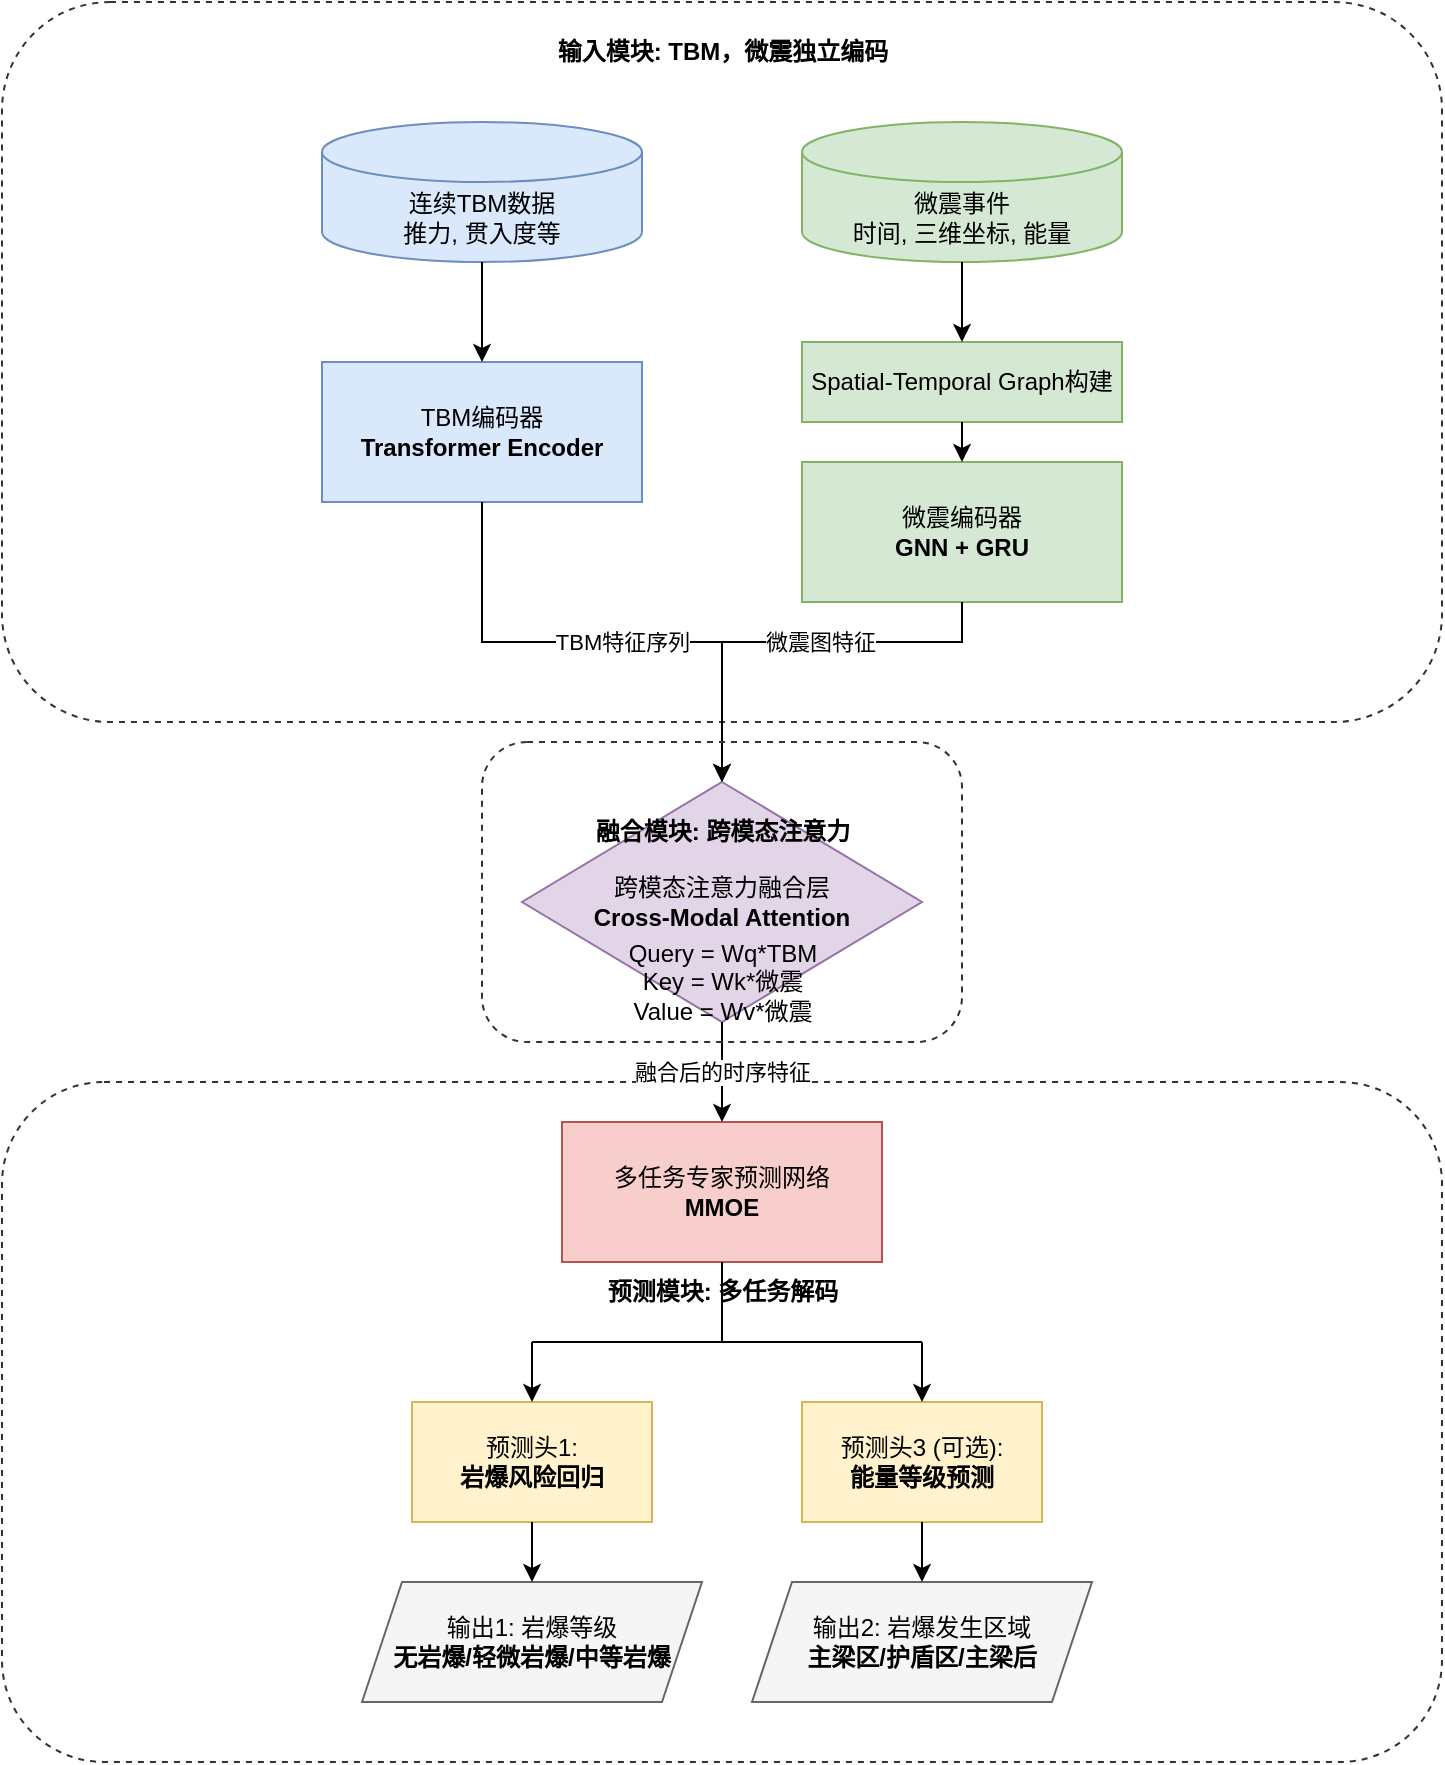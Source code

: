 <mxfile version="27.1.4">
  <diagram name="Page-1" id="NHhMc8hHbGFYD58Z5W1f">
    <mxGraphModel dx="1148" dy="789" grid="1" gridSize="10" guides="1" tooltips="1" connect="1" arrows="1" fold="1" page="1" pageScale="1" pageWidth="827" pageHeight="1169" math="0" shadow="0">
      <root>
        <mxCell id="0" />
        <mxCell id="1" parent="0" />
        <mxCell id="FqFrVolzEPRRc96D3bEb-33" value="" style="rounded=1;whiteSpace=wrap;html=1;dashed=1;fillColor=none;strokeColor=#333333;" vertex="1" parent="1">
          <mxGeometry x="480" y="800" width="720" height="340" as="geometry" />
        </mxCell>
        <mxCell id="FqFrVolzEPRRc96D3bEb-29" value="" style="rounded=1;whiteSpace=wrap;html=1;dashed=1;fillColor=none;strokeColor=#333333;" vertex="1" parent="1">
          <mxGeometry x="480" y="260" width="720" height="360" as="geometry" />
        </mxCell>
        <mxCell id="FqFrVolzEPRRc96D3bEb-1" value="连续TBM数据&lt;br&gt;推力, 贯入度等" style="shape=cylinder3;whiteSpace=wrap;html=1;boundedLbl=1;backgroundOutline=1;size=15;fillColor=#dae8fc;strokeColor=#6c8ebf;" vertex="1" parent="1">
          <mxGeometry x="640" y="320" width="160" height="70" as="geometry" />
        </mxCell>
        <mxCell id="FqFrVolzEPRRc96D3bEb-2" value="微震事件&lt;br&gt;时间, 三维坐标, 能量" style="shape=cylinder3;whiteSpace=wrap;html=1;boundedLbl=1;backgroundOutline=1;size=15;fillColor=#d5e8d4;strokeColor=#82b366;" vertex="1" parent="1">
          <mxGeometry x="880" y="320" width="160" height="70" as="geometry" />
        </mxCell>
        <mxCell id="FqFrVolzEPRRc96D3bEb-3" value="TBM编码器&lt;br&gt;&lt;b&gt;Transformer Encoder&lt;/b&gt;" style="rounded=0;whiteSpace=wrap;html=1;fillColor=#dae8fc;strokeColor=#6c8ebf;" vertex="1" parent="1">
          <mxGeometry x="640" y="440" width="160" height="70" as="geometry" />
        </mxCell>
        <mxCell id="FqFrVolzEPRRc96D3bEb-4" value="" style="endArrow=classic;html=1;rounded=0;" edge="1" parent="1" source="FqFrVolzEPRRc96D3bEb-1" target="FqFrVolzEPRRc96D3bEb-3">
          <mxGeometry width="50" height="50" relative="1" as="geometry">
            <mxPoint x="900" y="490" as="sourcePoint" />
            <mxPoint x="950" y="440" as="targetPoint" />
          </mxGeometry>
        </mxCell>
        <mxCell id="FqFrVolzEPRRc96D3bEb-5" value="&lt;span style=&quot;text-align: start; white-space: pre;&quot; data-slate-fragment=&quot;JTVCJTdCJTIydHlwZSUyMiUzQSUyMnBhcmFncmFwaCUyMiUyQyUyMmNoaWxkcmVuJTIyJTNBJTVCJTdCJTIyaWQlMjIlM0ElMjJ6eWI5ZHZhTVdCJTIyJTJDJTIycGFyYUlkeCUyMiUzQTAlMkMlMjJzcmMlMjIlM0ElMjJzcGF0aWFsLXRlbXBvcmFsJTIwZ3JhcGglMjIlMkMlMjJkc3QlMjIlM0ElMjIlRTYlOTclQjYlRTclQTklQkElRTUlOUIlQkUlMjIlMkMlMjJtZXRhZGF0YSUyMiUzQSUyMiUyMiUyQyUyMm1hdGNoZXMlMjIlM0FudWxsJTJDJTIybWV0YURhdGElMjIlM0ElNUIlNUQlMkMlMjJ0ZXh0JTIyJTNBJTIyc3BhdGlhbC10ZW1wb3JhbCUyMGdyYXBoJTIyJTdEJTVEJTdEJTVE&quot;&gt;Spatial-Temporal Graph&lt;/span&gt;构建" style="rounded=0;whiteSpace=wrap;html=1;fillColor=#d5e8d4;strokeColor=#82b366;" vertex="1" parent="1">
          <mxGeometry x="880" y="430" width="160" height="40" as="geometry" />
        </mxCell>
        <mxCell id="FqFrVolzEPRRc96D3bEb-6" value="" style="endArrow=classic;html=1;rounded=0;" edge="1" parent="1" source="FqFrVolzEPRRc96D3bEb-2" target="FqFrVolzEPRRc96D3bEb-5">
          <mxGeometry width="50" height="50" relative="1" as="geometry">
            <mxPoint x="750" y="500" as="sourcePoint" />
            <mxPoint x="800" y="450" as="targetPoint" />
          </mxGeometry>
        </mxCell>
        <mxCell id="FqFrVolzEPRRc96D3bEb-7" value="微震编码器&lt;br&gt;&lt;b&gt;GNN + GRU&lt;/b&gt;" style="rounded=0;whiteSpace=wrap;html=1;fillColor=#d5e8d4;strokeColor=#82b366;" vertex="1" parent="1">
          <mxGeometry x="880" y="490" width="160" height="70" as="geometry" />
        </mxCell>
        <mxCell id="FqFrVolzEPRRc96D3bEb-8" value="" style="endArrow=classic;html=1;rounded=0;" edge="1" parent="1" source="FqFrVolzEPRRc96D3bEb-5" target="FqFrVolzEPRRc96D3bEb-7">
          <mxGeometry width="50" height="50" relative="1" as="geometry">
            <mxPoint x="970" y="410" as="sourcePoint" />
            <mxPoint x="970" y="460" as="targetPoint" />
          </mxGeometry>
        </mxCell>
        <mxCell id="FqFrVolzEPRRc96D3bEb-9" value="跨模态注意力融合层&lt;br&gt;&lt;b&gt;Cross-Modal Attention&lt;/b&gt;" style="rhombus;whiteSpace=wrap;html=1;rounded=0;fillColor=#e1d5e7;strokeColor=#9673a6;" vertex="1" parent="1">
          <mxGeometry x="740" y="650" width="200" height="120" as="geometry" />
        </mxCell>
        <mxCell id="FqFrVolzEPRRc96D3bEb-10" value="TBM特征序列" style="edgeStyle=orthogonalEdgeStyle;rounded=0;orthogonalLoop=1;jettySize=auto;html=1;entryX=0.5;entryY=0;entryDx=0;entryDy=0;exitX=0.5;exitY=1;exitDx=0;exitDy=0;" edge="1" parent="1" source="FqFrVolzEPRRc96D3bEb-3" target="FqFrVolzEPRRc96D3bEb-9">
          <mxGeometry x="0.076" relative="1" as="geometry">
            <mxPoint x="640" y="650" as="targetPoint" />
            <Array as="points">
              <mxPoint x="720" y="580" />
              <mxPoint x="840" y="580" />
            </Array>
            <mxPoint as="offset" />
          </mxGeometry>
        </mxCell>
        <mxCell id="FqFrVolzEPRRc96D3bEb-11" value="微震图特征" style="edgeStyle=orthogonalEdgeStyle;rounded=0;orthogonalLoop=1;jettySize=auto;html=1;entryX=0.5;entryY=0;" edge="1" parent="1" source="FqFrVolzEPRRc96D3bEb-7" target="FqFrVolzEPRRc96D3bEb-9">
          <mxGeometry x="-0.143" relative="1" as="geometry">
            <mxPoint x="1040" y="650" as="targetPoint" />
            <Array as="points">
              <mxPoint x="840" y="580" />
            </Array>
            <mxPoint x="-1" as="offset" />
          </mxGeometry>
        </mxCell>
        <mxCell id="FqFrVolzEPRRc96D3bEb-12" value="多任务专家预测网络&lt;br&gt;&lt;b&gt;MMOE&lt;/b&gt;" style="rounded=0;whiteSpace=wrap;html=1;fillColor=#f8cecc;strokeColor=#b85450;" vertex="1" parent="1">
          <mxGeometry x="760" y="820" width="160" height="70" as="geometry" />
        </mxCell>
        <mxCell id="FqFrVolzEPRRc96D3bEb-13" value="融合后的时序特征" style="endArrow=classic;html=1;rounded=0;" edge="1" parent="1" source="FqFrVolzEPRRc96D3bEb-9" target="FqFrVolzEPRRc96D3bEb-12">
          <mxGeometry width="50" height="50" relative="1" as="geometry">
            <mxPoint x="830" y="760" as="sourcePoint" />
            <mxPoint x="880" y="710" as="targetPoint" />
          </mxGeometry>
        </mxCell>
        <mxCell id="FqFrVolzEPRRc96D3bEb-14" value="" style="endArrow=none;html=1;rounded=0;exitX=0.5;exitY=1;exitDx=0;exitDy=0;" edge="1" parent="1" source="FqFrVolzEPRRc96D3bEb-12">
          <mxGeometry width="50" height="50" relative="1" as="geometry">
            <mxPoint x="830" y="910" as="sourcePoint" />
            <mxPoint x="840" y="930" as="targetPoint" />
          </mxGeometry>
        </mxCell>
        <mxCell id="FqFrVolzEPRRc96D3bEb-15" value="" style="endArrow=none;html=1;rounded=0;" edge="1" parent="1">
          <mxGeometry width="50" height="50" relative="1" as="geometry">
            <mxPoint x="745" y="930" as="sourcePoint" />
            <mxPoint x="940" y="930" as="targetPoint" />
          </mxGeometry>
        </mxCell>
        <mxCell id="FqFrVolzEPRRc96D3bEb-16" value="预测头1:&lt;br&gt;&lt;b&gt;岩爆风险回归&lt;/b&gt;" style="rounded=0;whiteSpace=wrap;html=1;fillColor=#fff2cc;strokeColor=#d6b656;" vertex="1" parent="1">
          <mxGeometry x="685" y="960" width="120" height="60" as="geometry" />
        </mxCell>
        <mxCell id="FqFrVolzEPRRc96D3bEb-18" value="预测头3 (可选):&lt;br&gt;&lt;b&gt;能量等级预测&lt;/b&gt;" style="rounded=0;whiteSpace=wrap;html=1;fillColor=#fff2cc;strokeColor=#d6b656;" vertex="1" parent="1">
          <mxGeometry x="880" y="960" width="120" height="60" as="geometry" />
        </mxCell>
        <mxCell id="FqFrVolzEPRRc96D3bEb-19" value="" style="endArrow=classic;html=1;rounded=0;entryX=0.5;entryY=0;entryDx=0;entryDy=0;" edge="1" parent="1" target="FqFrVolzEPRRc96D3bEb-16">
          <mxGeometry width="50" height="50" relative="1" as="geometry">
            <mxPoint x="745" y="930" as="sourcePoint" />
            <mxPoint x="650" y="880" as="targetPoint" />
          </mxGeometry>
        </mxCell>
        <mxCell id="FqFrVolzEPRRc96D3bEb-21" value="" style="endArrow=classic;html=1;rounded=0;entryX=0.5;entryY=0;entryDx=0;entryDy=0;" edge="1" parent="1" target="FqFrVolzEPRRc96D3bEb-18">
          <mxGeometry width="50" height="50" relative="1" as="geometry">
            <mxPoint x="940" y="930" as="sourcePoint" />
            <mxPoint x="1130" y="880" as="targetPoint" />
          </mxGeometry>
        </mxCell>
        <mxCell id="FqFrVolzEPRRc96D3bEb-22" value="输出1: 岩爆等级&lt;br&gt;&lt;b&gt;无岩爆/轻微岩爆/中等岩爆&lt;/b&gt;" style="shape=parallelogram;perimeter=parallelogramPerimeter;whiteSpace=wrap;html=1;fixedSize=1;fillColor=#f5f5f5;strokeColor=#666666;fontStyle=0" vertex="1" parent="1">
          <mxGeometry x="660" y="1050" width="170" height="60" as="geometry" />
        </mxCell>
        <mxCell id="FqFrVolzEPRRc96D3bEb-23" value="" style="endArrow=classic;html=1;rounded=0;" edge="1" parent="1" source="FqFrVolzEPRRc96D3bEb-16" target="FqFrVolzEPRRc96D3bEb-22">
          <mxGeometry width="50" height="50" relative="1" as="geometry">
            <mxPoint x="830" y="1050" as="sourcePoint" />
            <mxPoint x="880" y="1000" as="targetPoint" />
          </mxGeometry>
        </mxCell>
        <mxCell id="FqFrVolzEPRRc96D3bEb-26" value="输出2: 岩爆发生区域&lt;div&gt;&lt;b&gt;主梁区/护盾区/主梁后&lt;/b&gt;&lt;/div&gt;" style="shape=parallelogram;perimeter=parallelogramPerimeter;whiteSpace=wrap;html=1;fixedSize=1;fillColor=#f5f5f5;strokeColor=#666666;" vertex="1" parent="1">
          <mxGeometry x="855" y="1050" width="170" height="60" as="geometry" />
        </mxCell>
        <mxCell id="FqFrVolzEPRRc96D3bEb-27" value="" style="endArrow=classic;html=1;rounded=0;" edge="1" parent="1" source="FqFrVolzEPRRc96D3bEb-18" target="FqFrVolzEPRRc96D3bEb-26">
          <mxGeometry width="50" height="50" relative="1" as="geometry">
            <mxPoint x="1090" y="1060" as="sourcePoint" />
            <mxPoint x="1140" y="1010" as="targetPoint" />
          </mxGeometry>
        </mxCell>
        <mxCell id="FqFrVolzEPRRc96D3bEb-30" value="输入模块: TBM，微震独立编码" style="text;html=1;align=center;verticalAlign=middle;resizable=0;points=[];autosize=1;strokeColor=none;fillColor=none;fontStyle=1" vertex="1" parent="1">
          <mxGeometry x="745" y="270" width="190" height="30" as="geometry" />
        </mxCell>
        <mxCell id="FqFrVolzEPRRc96D3bEb-31" value="" style="rounded=1;whiteSpace=wrap;html=1;dashed=1;fillColor=none;strokeColor=#333333;" vertex="1" parent="1">
          <mxGeometry x="720" y="630" width="240" height="150" as="geometry" />
        </mxCell>
        <mxCell id="FqFrVolzEPRRc96D3bEb-32" value="融合模块: 跨模态注意力" style="text;html=1;align=center;verticalAlign=middle;resizable=0;points=[];autosize=1;strokeColor=none;fillColor=none;fontStyle=1" vertex="1" parent="1">
          <mxGeometry x="755" y="660" width="170" height="30" as="geometry" />
        </mxCell>
        <mxCell id="FqFrVolzEPRRc96D3bEb-34" value="预测模块: 多任务解码" style="text;html=1;align=center;verticalAlign=middle;resizable=0;points=[];autosize=1;strokeColor=none;fillColor=none;fontStyle=1" vertex="1" parent="1">
          <mxGeometry x="770" y="890" width="140" height="30" as="geometry" />
        </mxCell>
        <mxCell id="FqFrVolzEPRRc96D3bEb-35" value="Query = Wq*TBM&lt;div&gt;Key = Wk*微震&lt;/div&gt;&lt;div&gt;Value = Wv*微震&lt;/div&gt;" style="text;html=1;align=center;verticalAlign=middle;resizable=0;points=[];autosize=1;strokeColor=none;fillColor=none;" vertex="1" parent="1">
          <mxGeometry x="780" y="720" width="120" height="60" as="geometry" />
        </mxCell>
      </root>
    </mxGraphModel>
  </diagram>
</mxfile>

